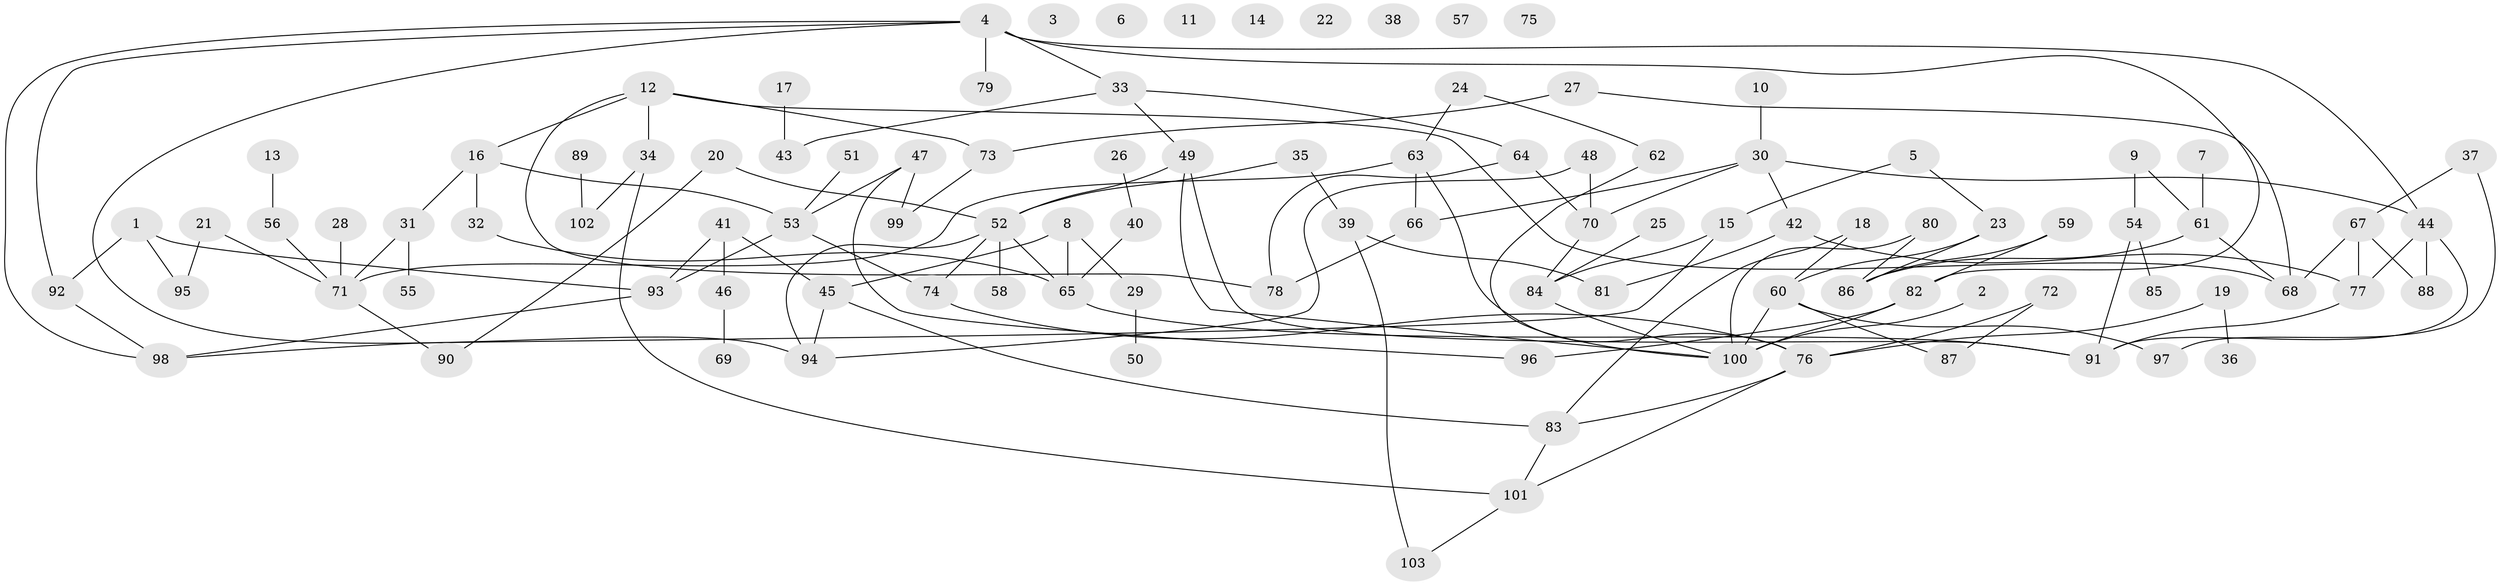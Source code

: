 // coarse degree distribution, {5: 0.09090909090909091, 6: 0.07575757575757576, 0: 0.12121212121212122, 9: 0.015151515151515152, 3: 0.15151515151515152, 1: 0.15151515151515152, 2: 0.22727272727272727, 4: 0.12121212121212122, 7: 0.015151515151515152, 8: 0.030303030303030304}
// Generated by graph-tools (version 1.1) at 2025/41/03/06/25 10:41:20]
// undirected, 103 vertices, 135 edges
graph export_dot {
graph [start="1"]
  node [color=gray90,style=filled];
  1;
  2;
  3;
  4;
  5;
  6;
  7;
  8;
  9;
  10;
  11;
  12;
  13;
  14;
  15;
  16;
  17;
  18;
  19;
  20;
  21;
  22;
  23;
  24;
  25;
  26;
  27;
  28;
  29;
  30;
  31;
  32;
  33;
  34;
  35;
  36;
  37;
  38;
  39;
  40;
  41;
  42;
  43;
  44;
  45;
  46;
  47;
  48;
  49;
  50;
  51;
  52;
  53;
  54;
  55;
  56;
  57;
  58;
  59;
  60;
  61;
  62;
  63;
  64;
  65;
  66;
  67;
  68;
  69;
  70;
  71;
  72;
  73;
  74;
  75;
  76;
  77;
  78;
  79;
  80;
  81;
  82;
  83;
  84;
  85;
  86;
  87;
  88;
  89;
  90;
  91;
  92;
  93;
  94;
  95;
  96;
  97;
  98;
  99;
  100;
  101;
  102;
  103;
  1 -- 92;
  1 -- 93;
  1 -- 95;
  2 -- 100;
  4 -- 33;
  4 -- 44;
  4 -- 79;
  4 -- 82;
  4 -- 92;
  4 -- 94;
  4 -- 98;
  5 -- 15;
  5 -- 23;
  7 -- 61;
  8 -- 29;
  8 -- 45;
  8 -- 65;
  9 -- 54;
  9 -- 61;
  10 -- 30;
  12 -- 16;
  12 -- 34;
  12 -- 68;
  12 -- 73;
  12 -- 78;
  13 -- 56;
  15 -- 84;
  15 -- 98;
  16 -- 31;
  16 -- 32;
  16 -- 53;
  17 -- 43;
  18 -- 60;
  18 -- 83;
  19 -- 36;
  19 -- 76;
  20 -- 52;
  20 -- 90;
  21 -- 71;
  21 -- 95;
  23 -- 60;
  23 -- 86;
  24 -- 62;
  24 -- 63;
  25 -- 84;
  26 -- 40;
  27 -- 68;
  27 -- 73;
  28 -- 71;
  29 -- 50;
  30 -- 42;
  30 -- 44;
  30 -- 66;
  30 -- 70;
  31 -- 55;
  31 -- 71;
  32 -- 65;
  33 -- 43;
  33 -- 49;
  33 -- 64;
  34 -- 101;
  34 -- 102;
  35 -- 39;
  35 -- 52;
  37 -- 67;
  37 -- 97;
  39 -- 81;
  39 -- 103;
  40 -- 65;
  41 -- 45;
  41 -- 46;
  41 -- 93;
  42 -- 77;
  42 -- 81;
  44 -- 77;
  44 -- 88;
  44 -- 91;
  45 -- 83;
  45 -- 94;
  46 -- 69;
  47 -- 53;
  47 -- 96;
  47 -- 99;
  48 -- 70;
  48 -- 94;
  49 -- 52;
  49 -- 91;
  49 -- 100;
  51 -- 53;
  52 -- 58;
  52 -- 65;
  52 -- 74;
  52 -- 94;
  53 -- 74;
  53 -- 93;
  54 -- 85;
  54 -- 91;
  56 -- 71;
  59 -- 82;
  59 -- 86;
  60 -- 87;
  60 -- 97;
  60 -- 100;
  61 -- 68;
  61 -- 86;
  62 -- 100;
  63 -- 66;
  63 -- 71;
  63 -- 76;
  64 -- 70;
  64 -- 78;
  65 -- 91;
  66 -- 78;
  67 -- 68;
  67 -- 77;
  67 -- 88;
  70 -- 84;
  71 -- 90;
  72 -- 76;
  72 -- 87;
  73 -- 99;
  74 -- 76;
  76 -- 83;
  76 -- 101;
  77 -- 91;
  80 -- 86;
  80 -- 100;
  82 -- 96;
  82 -- 100;
  83 -- 101;
  84 -- 100;
  89 -- 102;
  92 -- 98;
  93 -- 98;
  101 -- 103;
}
